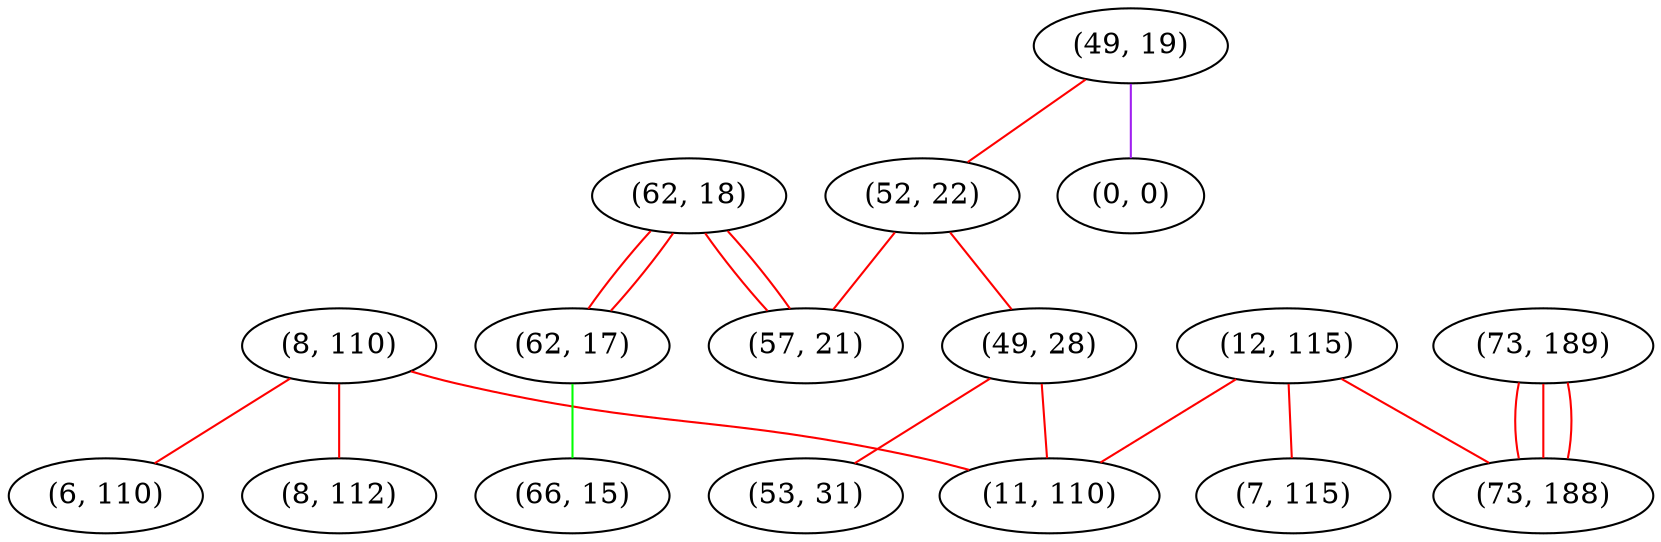 graph "" {
"(8, 110)";
"(49, 19)";
"(0, 0)";
"(52, 22)";
"(49, 28)";
"(73, 189)";
"(62, 18)";
"(12, 115)";
"(7, 115)";
"(62, 17)";
"(53, 31)";
"(73, 188)";
"(11, 110)";
"(66, 15)";
"(57, 21)";
"(8, 112)";
"(6, 110)";
"(8, 110)" -- "(8, 112)"  [color=red, key=0, weight=1];
"(8, 110)" -- "(11, 110)"  [color=red, key=0, weight=1];
"(8, 110)" -- "(6, 110)"  [color=red, key=0, weight=1];
"(49, 19)" -- "(0, 0)"  [color=purple, key=0, weight=4];
"(49, 19)" -- "(52, 22)"  [color=red, key=0, weight=1];
"(52, 22)" -- "(57, 21)"  [color=red, key=0, weight=1];
"(52, 22)" -- "(49, 28)"  [color=red, key=0, weight=1];
"(49, 28)" -- "(53, 31)"  [color=red, key=0, weight=1];
"(49, 28)" -- "(11, 110)"  [color=red, key=0, weight=1];
"(73, 189)" -- "(73, 188)"  [color=red, key=0, weight=1];
"(73, 189)" -- "(73, 188)"  [color=red, key=1, weight=1];
"(73, 189)" -- "(73, 188)"  [color=red, key=2, weight=1];
"(62, 18)" -- "(57, 21)"  [color=red, key=0, weight=1];
"(62, 18)" -- "(57, 21)"  [color=red, key=1, weight=1];
"(62, 18)" -- "(62, 17)"  [color=red, key=0, weight=1];
"(62, 18)" -- "(62, 17)"  [color=red, key=1, weight=1];
"(12, 115)" -- "(7, 115)"  [color=red, key=0, weight=1];
"(12, 115)" -- "(73, 188)"  [color=red, key=0, weight=1];
"(12, 115)" -- "(11, 110)"  [color=red, key=0, weight=1];
"(62, 17)" -- "(66, 15)"  [color=green, key=0, weight=2];
}
